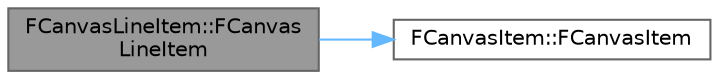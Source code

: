 digraph "FCanvasLineItem::FCanvasLineItem"
{
 // INTERACTIVE_SVG=YES
 // LATEX_PDF_SIZE
  bgcolor="transparent";
  edge [fontname=Helvetica,fontsize=10,labelfontname=Helvetica,labelfontsize=10];
  node [fontname=Helvetica,fontsize=10,shape=box,height=0.2,width=0.4];
  rankdir="LR";
  Node1 [id="Node000001",label="FCanvasLineItem::FCanvas\lLineItem",height=0.2,width=0.4,color="gray40", fillcolor="grey60", style="filled", fontcolor="black",tooltip=" "];
  Node1 -> Node2 [id="edge1_Node000001_Node000002",color="steelblue1",style="solid",tooltip=" "];
  Node2 [id="Node000002",label="FCanvasItem::FCanvasItem",height=0.2,width=0.4,color="grey40", fillcolor="white", style="filled",URL="$d6/d47/classFCanvasItem.html#a3a2a141fe253f4d591fd93882c4ccbb1",tooltip="Basic render item."];
}
